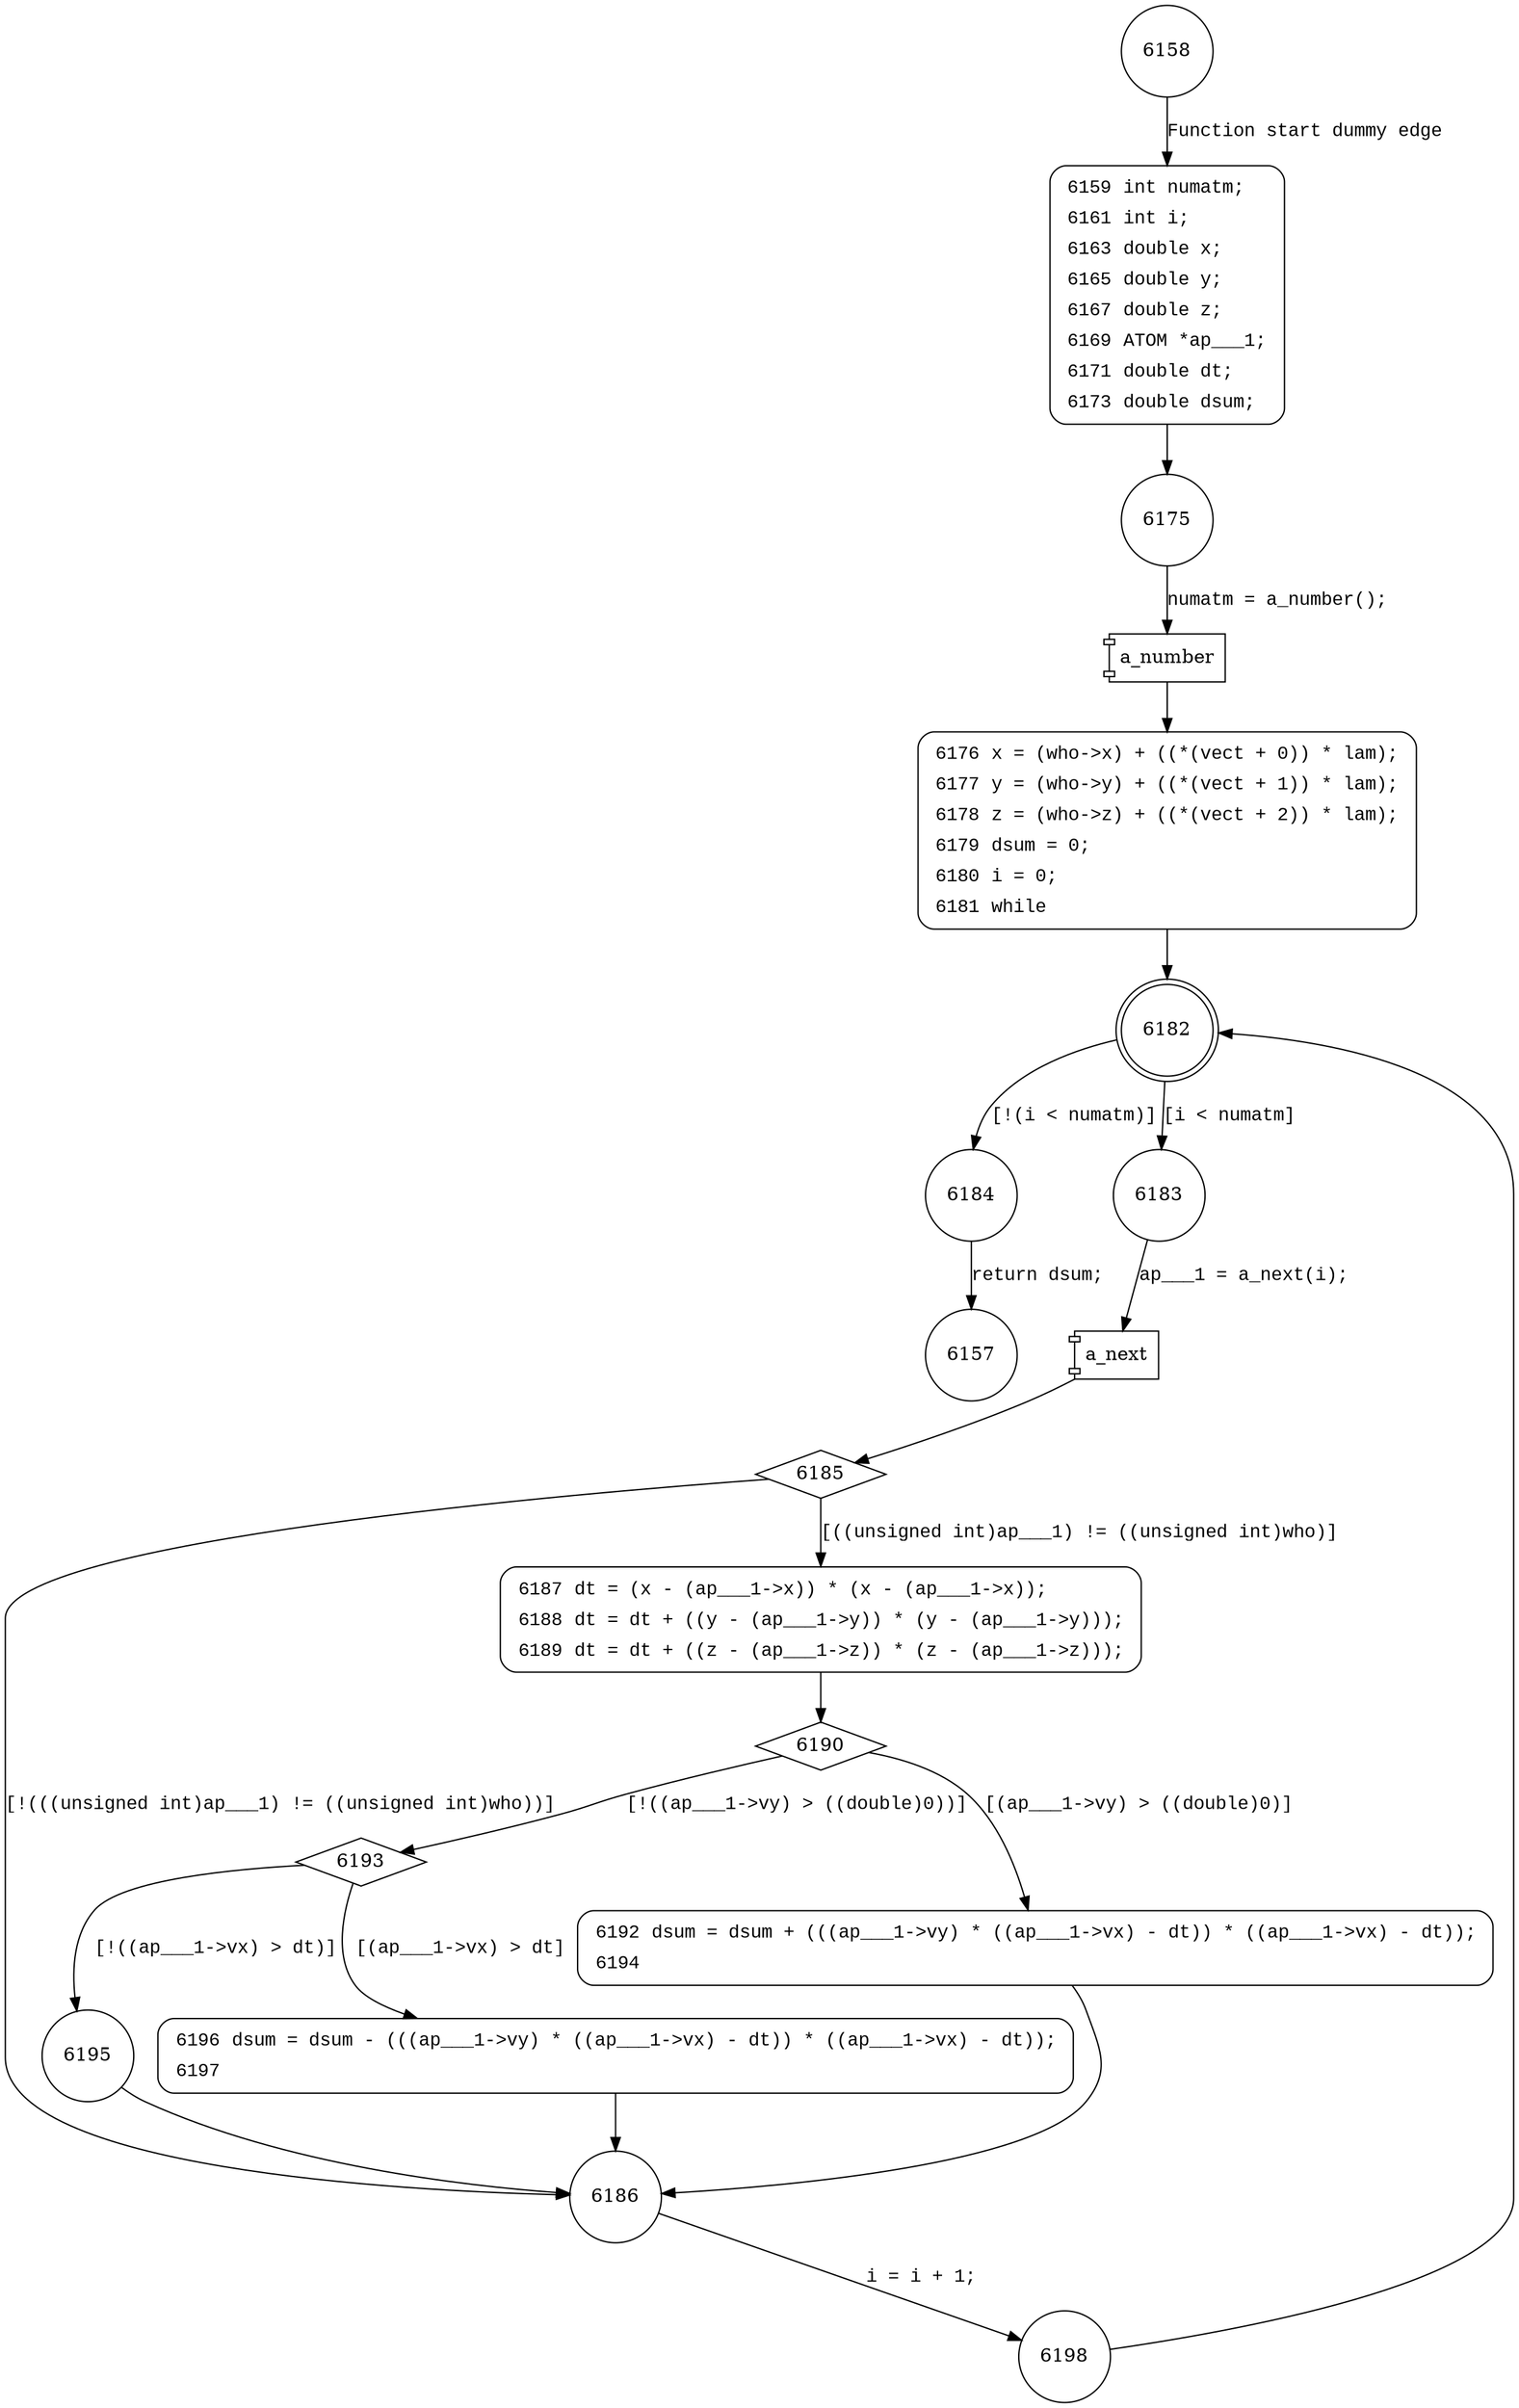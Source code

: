 digraph gsdg_dgeom {
6158 [shape="circle"]
6159 [shape="circle"]
6175 [shape="circle"]
6176 [shape="circle"]
6182 [shape="doublecircle"]
6184 [shape="circle"]
6183 [shape="circle"]
6185 [shape="diamond"]
6186 [shape="circle"]
6187 [shape="circle"]
6190 [shape="diamond"]
6193 [shape="diamond"]
6192 [shape="circle"]
6198 [shape="circle"]
6195 [shape="circle"]
6196 [shape="circle"]
6157 [shape="circle"]
6159 [style="filled,bold" penwidth="1" fillcolor="white" fontname="Courier New" shape="Mrecord" label=<<table border="0" cellborder="0" cellpadding="3" bgcolor="white"><tr><td align="right">6159</td><td align="left">int numatm;</td></tr><tr><td align="right">6161</td><td align="left">int i;</td></tr><tr><td align="right">6163</td><td align="left">double x;</td></tr><tr><td align="right">6165</td><td align="left">double y;</td></tr><tr><td align="right">6167</td><td align="left">double z;</td></tr><tr><td align="right">6169</td><td align="left">ATOM *ap___1;</td></tr><tr><td align="right">6171</td><td align="left">double dt;</td></tr><tr><td align="right">6173</td><td align="left">double dsum;</td></tr></table>>]
6159 -> 6175[label=""]
6176 [style="filled,bold" penwidth="1" fillcolor="white" fontname="Courier New" shape="Mrecord" label=<<table border="0" cellborder="0" cellpadding="3" bgcolor="white"><tr><td align="right">6176</td><td align="left">x = (who-&gt;x) + ((*(vect + 0)) * lam);</td></tr><tr><td align="right">6177</td><td align="left">y = (who-&gt;y) + ((*(vect + 1)) * lam);</td></tr><tr><td align="right">6178</td><td align="left">z = (who-&gt;z) + ((*(vect + 2)) * lam);</td></tr><tr><td align="right">6179</td><td align="left">dsum = 0;</td></tr><tr><td align="right">6180</td><td align="left">i = 0;</td></tr><tr><td align="right">6181</td><td align="left">while</td></tr></table>>]
6176 -> 6182[label=""]
6187 [style="filled,bold" penwidth="1" fillcolor="white" fontname="Courier New" shape="Mrecord" label=<<table border="0" cellborder="0" cellpadding="3" bgcolor="white"><tr><td align="right">6187</td><td align="left">dt = (x - (ap___1-&gt;x)) * (x - (ap___1-&gt;x));</td></tr><tr><td align="right">6188</td><td align="left">dt = dt + ((y - (ap___1-&gt;y)) * (y - (ap___1-&gt;y)));</td></tr><tr><td align="right">6189</td><td align="left">dt = dt + ((z - (ap___1-&gt;z)) * (z - (ap___1-&gt;z)));</td></tr></table>>]
6187 -> 6190[label=""]
6192 [style="filled,bold" penwidth="1" fillcolor="white" fontname="Courier New" shape="Mrecord" label=<<table border="0" cellborder="0" cellpadding="3" bgcolor="white"><tr><td align="right">6192</td><td align="left">dsum = dsum + (((ap___1-&gt;vy) * ((ap___1-&gt;vx) - dt)) * ((ap___1-&gt;vx) - dt));</td></tr><tr><td align="right">6194</td><td align="left"></td></tr></table>>]
6192 -> 6186[label=""]
6196 [style="filled,bold" penwidth="1" fillcolor="white" fontname="Courier New" shape="Mrecord" label=<<table border="0" cellborder="0" cellpadding="3" bgcolor="white"><tr><td align="right">6196</td><td align="left">dsum = dsum - (((ap___1-&gt;vy) * ((ap___1-&gt;vx) - dt)) * ((ap___1-&gt;vx) - dt));</td></tr><tr><td align="right">6197</td><td align="left"></td></tr></table>>]
6196 -> 6186[label=""]
6158 -> 6159 [label="Function start dummy edge" fontname="Courier New"]
100376 [shape="component" label="a_number"]
6175 -> 100376 [label="numatm = a_number();" fontname="Courier New"]
100376 -> 6176 [label="" fontname="Courier New"]
6182 -> 6184 [label="[!(i < numatm)]" fontname="Courier New"]
6182 -> 6183 [label="[i < numatm]" fontname="Courier New"]
100377 [shape="component" label="a_next"]
6183 -> 100377 [label="ap___1 = a_next(i);" fontname="Courier New"]
100377 -> 6185 [label="" fontname="Courier New"]
6185 -> 6186 [label="[!(((unsigned int)ap___1) != ((unsigned int)who))]" fontname="Courier New"]
6185 -> 6187 [label="[((unsigned int)ap___1) != ((unsigned int)who)]" fontname="Courier New"]
6190 -> 6193 [label="[!((ap___1->vy) > ((double)0))]" fontname="Courier New"]
6190 -> 6192 [label="[(ap___1->vy) > ((double)0)]" fontname="Courier New"]
6186 -> 6198 [label="i = i + 1;" fontname="Courier New"]
6193 -> 6195 [label="[!((ap___1->vx) > dt)]" fontname="Courier New"]
6193 -> 6196 [label="[(ap___1->vx) > dt]" fontname="Courier New"]
6195 -> 6186 [label="" fontname="Courier New"]
6198 -> 6182 [label="" fontname="Courier New"]
6184 -> 6157 [label="return dsum;" fontname="Courier New"]
}